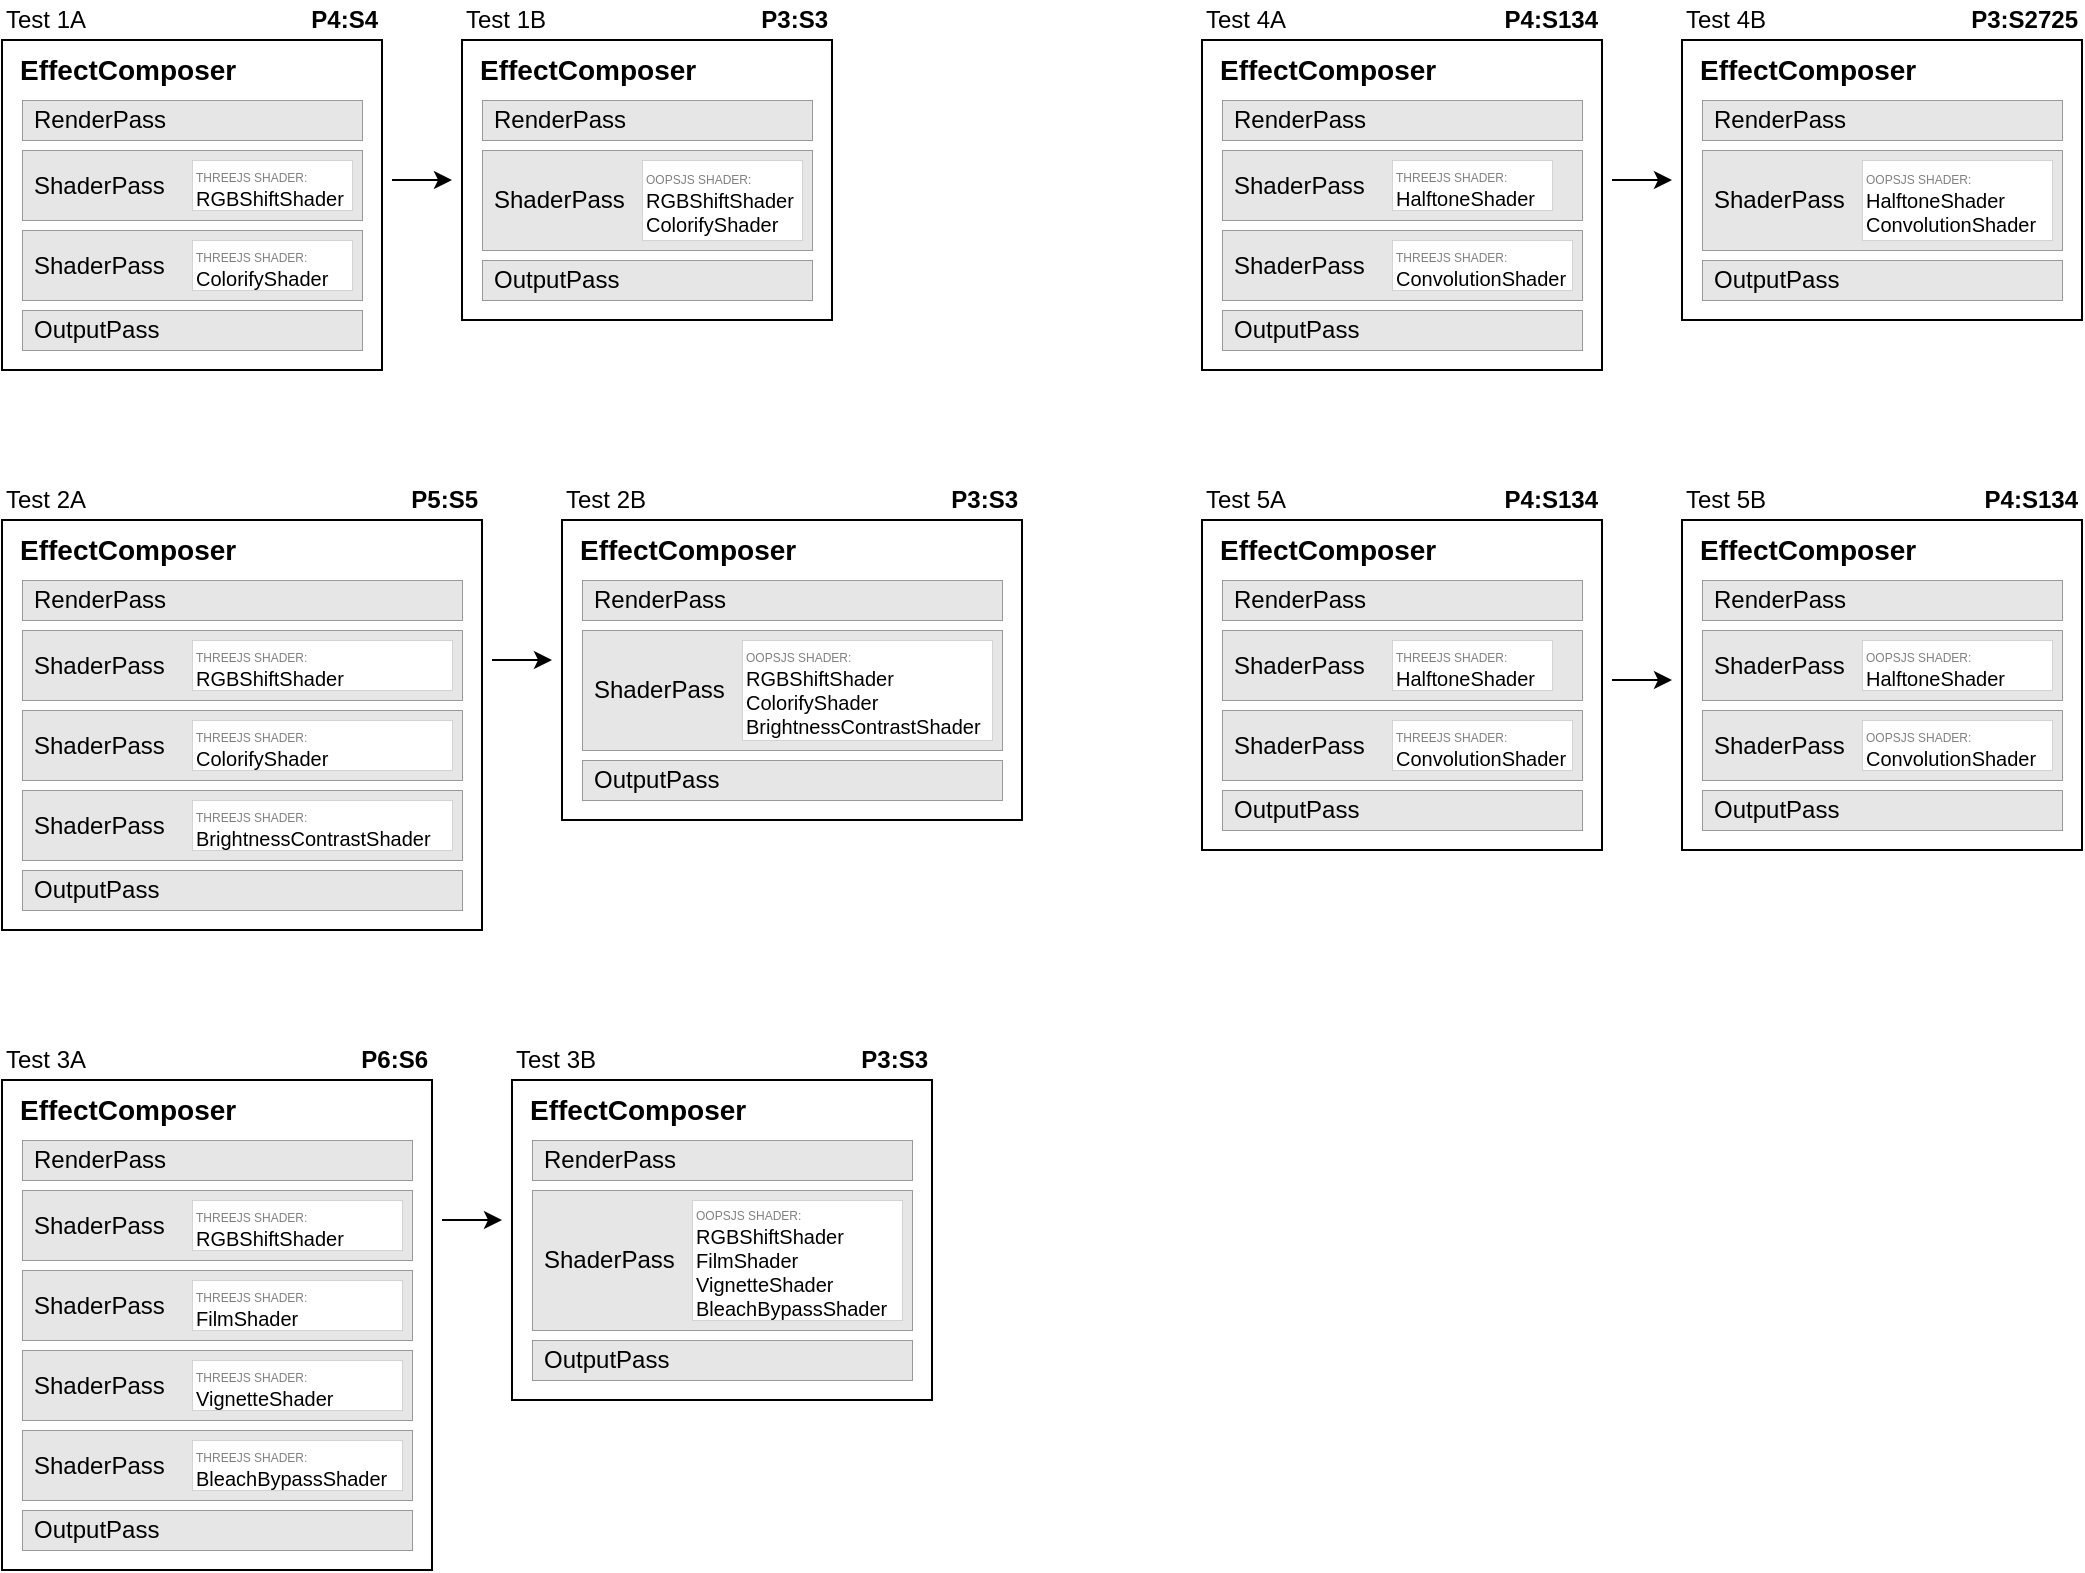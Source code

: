 <mxfile version="22.1.2" type="device">
  <diagram name="Page-1" id="CyPKNQ1HU_vYMt_n4ujV">
    <mxGraphModel dx="592" dy="356" grid="1" gridSize="10" guides="1" tooltips="1" connect="1" arrows="1" fold="1" page="1" pageScale="1" pageWidth="583" pageHeight="413" math="0" shadow="0">
      <root>
        <mxCell id="0" />
        <mxCell id="1" parent="0" />
        <mxCell id="z27PYvrwqwD2D8zJKGjH-8" value="EffectComposer" style="rounded=0;whiteSpace=wrap;html=1;fillColor=#FFFFFF;align=left;fontSize=14;fontStyle=1;verticalAlign=top;spacingLeft=7;glass=0;" vertex="1" parent="1">
          <mxGeometry x="920" y="280" width="200" height="165" as="geometry" />
        </mxCell>
        <mxCell id="z27PYvrwqwD2D8zJKGjH-19" value="ShaderPass" style="rounded=0;whiteSpace=wrap;html=1;fillColor=#E6E6E6;align=left;strokeColor=#999999;strokeWidth=0.5;arcSize=6;spacingLeft=4;glass=0;" vertex="1" parent="1">
          <mxGeometry x="930" y="375" width="180" height="35" as="geometry" />
        </mxCell>
        <mxCell id="dVzY-ISP-nyTnl-DAH4u-1" value="EffectComposer" style="rounded=0;whiteSpace=wrap;html=1;fillColor=#FFFFFF;align=left;fontSize=14;verticalAlign=top;fontStyle=1;arcSize=5;spacingLeft=7;glass=0;" parent="1" vertex="1">
          <mxGeometry x="80" y="40" width="190" height="165" as="geometry" />
        </mxCell>
        <mxCell id="dVzY-ISP-nyTnl-DAH4u-3" value="RenderPass" style="rounded=0;whiteSpace=wrap;html=1;fillColor=#E6E6E6;align=left;strokeColor=#999999;strokeWidth=0.5;spacingLeft=4;glass=0;" parent="1" vertex="1">
          <mxGeometry x="90" y="70" width="170" height="20" as="geometry" />
        </mxCell>
        <mxCell id="dVzY-ISP-nyTnl-DAH4u-5" value="ShaderPass" style="rounded=0;whiteSpace=wrap;html=1;fillColor=#E6E6E6;align=left;strokeColor=#999999;strokeWidth=0.5;arcSize=8;spacingLeft=4;glass=0;" parent="1" vertex="1">
          <mxGeometry x="90" y="95" width="170" height="35" as="geometry" />
        </mxCell>
        <mxCell id="dVzY-ISP-nyTnl-DAH4u-7" value="&lt;div style=&quot;&quot;&gt;&lt;span style=&quot;font-size: 6px; background-color: initial;&quot;&gt;&lt;font color=&quot;#808080&quot;&gt;THREEJS SHADER:&lt;/font&gt;&lt;/span&gt;&lt;/div&gt;RGBShiftShader" style="rounded=0;whiteSpace=wrap;html=1;fillColor=#FFFFFF;align=left;strokeColor=#B3B3B3;strokeWidth=0.5;dashed=1;dashPattern=1 1;fontSize=10;glass=0;" parent="1" vertex="1">
          <mxGeometry x="175" y="100" width="80" height="25" as="geometry" />
        </mxCell>
        <mxCell id="dVzY-ISP-nyTnl-DAH4u-8" value="ShaderPass" style="rounded=0;whiteSpace=wrap;html=1;fillColor=#E6E6E6;align=left;strokeColor=#999999;strokeWidth=0.5;arcSize=10;spacingLeft=4;glass=0;" parent="1" vertex="1">
          <mxGeometry x="90" y="135" width="170" height="35" as="geometry" />
        </mxCell>
        <mxCell id="dVzY-ISP-nyTnl-DAH4u-9" value="&lt;font style=&quot;font-size: 6px;&quot; color=&quot;#808080&quot;&gt;THREEJS SHADER:&lt;/font&gt;&lt;br&gt;ColorifyShader" style="rounded=0;whiteSpace=wrap;html=1;fillColor=#FFFFFF;align=left;strokeColor=#B3B3B3;strokeWidth=0.5;dashed=1;dashPattern=1 1;fontSize=10;glass=0;" parent="1" vertex="1">
          <mxGeometry x="175" y="140" width="80" height="25" as="geometry" />
        </mxCell>
        <mxCell id="dVzY-ISP-nyTnl-DAH4u-10" value="OutputPass" style="rounded=0;whiteSpace=wrap;html=1;fillColor=#E6E6E6;align=left;strokeColor=#999999;strokeWidth=0.5;spacingLeft=4;glass=0;" parent="1" vertex="1">
          <mxGeometry x="90" y="175" width="170" height="20" as="geometry" />
        </mxCell>
        <mxCell id="dVzY-ISP-nyTnl-DAH4u-11" value="EffectComposer" style="rounded=0;whiteSpace=wrap;html=1;fillColor=#FFFFFF;align=left;fontSize=14;fontStyle=1;verticalAlign=top;spacingLeft=7;glass=0;" parent="1" vertex="1">
          <mxGeometry x="310" y="40" width="185" height="140" as="geometry" />
        </mxCell>
        <mxCell id="dVzY-ISP-nyTnl-DAH4u-13" value="RenderPass" style="rounded=0;whiteSpace=wrap;html=1;fillColor=#E6E6E6;align=left;strokeColor=#999999;strokeWidth=0.5;spacingLeft=4;glass=0;" parent="1" vertex="1">
          <mxGeometry x="320" y="70" width="165" height="20" as="geometry" />
        </mxCell>
        <mxCell id="dVzY-ISP-nyTnl-DAH4u-14" value="ShaderPass" style="rounded=0;whiteSpace=wrap;html=1;fillColor=#E6E6E6;align=left;strokeColor=#999999;strokeWidth=0.5;arcSize=6;spacingLeft=4;glass=0;" parent="1" vertex="1">
          <mxGeometry x="320" y="95" width="165" height="50" as="geometry" />
        </mxCell>
        <mxCell id="dVzY-ISP-nyTnl-DAH4u-18" value="OutputPass" style="rounded=0;whiteSpace=wrap;html=1;fillColor=#E6E6E6;align=left;strokeColor=#999999;strokeWidth=0.5;spacingLeft=4;glass=0;" parent="1" vertex="1">
          <mxGeometry x="320" y="150" width="165" height="20" as="geometry" />
        </mxCell>
        <mxCell id="dVzY-ISP-nyTnl-DAH4u-41" value="&lt;font style=&quot;font-size: 6px;&quot; color=&quot;#808080&quot;&gt;OOPSJS SHADER:&lt;/font&gt;&lt;br&gt;RGBShiftShader&lt;br&gt;ColorifyShader" style="rounded=0;whiteSpace=wrap;html=1;fillColor=#FFFFFF;align=left;strokeColor=#B3B3B3;strokeWidth=0.5;dashed=1;dashPattern=1 1;fontSize=10;glass=0;" parent="1" vertex="1">
          <mxGeometry x="400" y="100" width="80" height="40" as="geometry" />
        </mxCell>
        <mxCell id="dVzY-ISP-nyTnl-DAH4u-46" value="" style="endArrow=classic;html=1;rounded=0;" parent="1" edge="1">
          <mxGeometry width="50" height="50" relative="1" as="geometry">
            <mxPoint x="275" y="110" as="sourcePoint" />
            <mxPoint x="305" y="110" as="targetPoint" />
          </mxGeometry>
        </mxCell>
        <mxCell id="dVzY-ISP-nyTnl-DAH4u-48" value="Test 1A" style="text;html=1;strokeColor=none;fillColor=none;align=left;verticalAlign=middle;whiteSpace=wrap;rounded=0;" parent="1" vertex="1">
          <mxGeometry x="80" y="20" width="60" height="20" as="geometry" />
        </mxCell>
        <mxCell id="dVzY-ISP-nyTnl-DAH4u-49" value="Test 1B" style="text;html=1;strokeColor=none;fillColor=none;align=left;verticalAlign=middle;whiteSpace=wrap;rounded=0;" parent="1" vertex="1">
          <mxGeometry x="310" y="20" width="60" height="20" as="geometry" />
        </mxCell>
        <mxCell id="LNhnB2jVi7hmLSDCqyhb-1" value="EffectComposer" style="rounded=0;whiteSpace=wrap;html=1;fillColor=#FFFFFF;align=left;fontSize=14;verticalAlign=top;fontStyle=1;arcSize=5;spacingLeft=7;glass=0;" parent="1" vertex="1">
          <mxGeometry x="80" y="280" width="240" height="205" as="geometry" />
        </mxCell>
        <mxCell id="LNhnB2jVi7hmLSDCqyhb-2" value="RenderPass" style="rounded=0;whiteSpace=wrap;html=1;fillColor=#E6E6E6;align=left;strokeColor=#999999;strokeWidth=0.5;spacingLeft=4;glass=0;" parent="1" vertex="1">
          <mxGeometry x="90" y="310" width="220" height="20" as="geometry" />
        </mxCell>
        <mxCell id="LNhnB2jVi7hmLSDCqyhb-3" value="ShaderPass" style="rounded=0;whiteSpace=wrap;html=1;fillColor=#E6E6E6;align=left;strokeColor=#999999;strokeWidth=0.5;arcSize=8;spacingLeft=4;glass=0;" parent="1" vertex="1">
          <mxGeometry x="90" y="335" width="220" height="35" as="geometry" />
        </mxCell>
        <mxCell id="LNhnB2jVi7hmLSDCqyhb-4" value="&lt;div style=&quot;&quot;&gt;&lt;span style=&quot;font-size: 6px; background-color: initial;&quot;&gt;&lt;font color=&quot;#808080&quot;&gt;THREEJS SHADER:&lt;/font&gt;&lt;/span&gt;&lt;/div&gt;RGBShiftShader" style="rounded=0;whiteSpace=wrap;html=1;fillColor=#FFFFFF;align=left;strokeColor=#B3B3B3;strokeWidth=0.5;dashed=1;dashPattern=1 1;fontSize=10;glass=0;" parent="1" vertex="1">
          <mxGeometry x="175" y="340" width="130" height="25" as="geometry" />
        </mxCell>
        <mxCell id="LNhnB2jVi7hmLSDCqyhb-5" value="ShaderPass" style="rounded=0;whiteSpace=wrap;html=1;fillColor=#E6E6E6;align=left;strokeColor=#999999;strokeWidth=0.5;arcSize=10;spacingLeft=4;glass=0;" parent="1" vertex="1">
          <mxGeometry x="90" y="415" width="220" height="35" as="geometry" />
        </mxCell>
        <mxCell id="LNhnB2jVi7hmLSDCqyhb-6" value="&lt;font style=&quot;font-size: 6px;&quot; color=&quot;#808080&quot;&gt;THREEJS SHADER:&lt;/font&gt;&lt;br&gt;BrightnessContrastShader" style="rounded=0;whiteSpace=wrap;html=1;fillColor=#FFFFFF;align=left;strokeColor=#B3B3B3;strokeWidth=0.5;dashed=1;dashPattern=1 1;fontSize=10;glass=0;" parent="1" vertex="1">
          <mxGeometry x="175" y="420" width="130" height="25" as="geometry" />
        </mxCell>
        <mxCell id="LNhnB2jVi7hmLSDCqyhb-7" value="OutputPass" style="rounded=0;whiteSpace=wrap;html=1;fillColor=#E6E6E6;align=left;strokeColor=#999999;strokeWidth=0.5;spacingLeft=4;glass=0;" parent="1" vertex="1">
          <mxGeometry x="90" y="455" width="220" height="20" as="geometry" />
        </mxCell>
        <mxCell id="LNhnB2jVi7hmLSDCqyhb-8" value="EffectComposer" style="rounded=0;whiteSpace=wrap;html=1;fillColor=#FFFFFF;align=left;fontSize=14;fontStyle=1;verticalAlign=top;spacingLeft=7;glass=0;" parent="1" vertex="1">
          <mxGeometry x="360" y="280" width="230" height="150" as="geometry" />
        </mxCell>
        <mxCell id="LNhnB2jVi7hmLSDCqyhb-9" value="RenderPass" style="rounded=0;whiteSpace=wrap;html=1;fillColor=#E6E6E6;align=left;strokeColor=#999999;strokeWidth=0.5;spacingLeft=4;glass=0;" parent="1" vertex="1">
          <mxGeometry x="370" y="310" width="210" height="20" as="geometry" />
        </mxCell>
        <mxCell id="LNhnB2jVi7hmLSDCqyhb-10" value="ShaderPass" style="rounded=0;whiteSpace=wrap;html=1;fillColor=#E6E6E6;align=left;strokeColor=#999999;strokeWidth=0.5;arcSize=6;spacingLeft=4;glass=0;" parent="1" vertex="1">
          <mxGeometry x="370" y="335" width="210" height="60" as="geometry" />
        </mxCell>
        <mxCell id="LNhnB2jVi7hmLSDCqyhb-11" value="OutputPass" style="rounded=0;whiteSpace=wrap;html=1;fillColor=#E6E6E6;align=left;strokeColor=#999999;strokeWidth=0.5;spacingLeft=4;glass=0;" parent="1" vertex="1">
          <mxGeometry x="370" y="400" width="210" height="20" as="geometry" />
        </mxCell>
        <mxCell id="LNhnB2jVi7hmLSDCqyhb-12" value="&lt;font style=&quot;font-size: 6px;&quot; color=&quot;#808080&quot;&gt;OOPSJS SHADER:&lt;/font&gt;&lt;br&gt;RGBShiftShader&lt;br&gt;ColorifyShader&lt;br&gt;BrightnessContrastShader" style="rounded=0;whiteSpace=wrap;html=1;fillColor=#FFFFFF;align=left;strokeColor=#B3B3B3;strokeWidth=0.5;dashed=1;dashPattern=1 1;fontSize=10;glass=0;" parent="1" vertex="1">
          <mxGeometry x="450" y="340" width="125" height="50" as="geometry" />
        </mxCell>
        <mxCell id="LNhnB2jVi7hmLSDCqyhb-13" value="" style="endArrow=classic;html=1;rounded=0;" parent="1" edge="1">
          <mxGeometry width="50" height="50" relative="1" as="geometry">
            <mxPoint x="325" y="350" as="sourcePoint" />
            <mxPoint x="355" y="350" as="targetPoint" />
          </mxGeometry>
        </mxCell>
        <mxCell id="LNhnB2jVi7hmLSDCqyhb-14" value="Test 2A" style="text;html=1;strokeColor=none;fillColor=none;align=left;verticalAlign=middle;whiteSpace=wrap;rounded=0;" parent="1" vertex="1">
          <mxGeometry x="80" y="260" width="60" height="20" as="geometry" />
        </mxCell>
        <mxCell id="LNhnB2jVi7hmLSDCqyhb-15" value="Test 2B" style="text;html=1;strokeColor=none;fillColor=none;align=left;verticalAlign=middle;whiteSpace=wrap;rounded=0;" parent="1" vertex="1">
          <mxGeometry x="360" y="260" width="60" height="20" as="geometry" />
        </mxCell>
        <mxCell id="LNhnB2jVi7hmLSDCqyhb-18" value="ShaderPass" style="rounded=0;whiteSpace=wrap;html=1;fillColor=#E6E6E6;align=left;strokeColor=#999999;strokeWidth=0.5;arcSize=10;spacingLeft=4;glass=0;" parent="1" vertex="1">
          <mxGeometry x="90" y="375" width="220" height="35" as="geometry" />
        </mxCell>
        <mxCell id="LNhnB2jVi7hmLSDCqyhb-19" value="&lt;font style=&quot;font-size: 6px;&quot; color=&quot;#808080&quot;&gt;THREEJS SHADER:&lt;/font&gt;&lt;br&gt;ColorifyShader" style="rounded=0;whiteSpace=wrap;html=1;fillColor=#FFFFFF;align=left;strokeColor=#B3B3B3;strokeWidth=0.5;dashed=1;dashPattern=1 1;fontSize=10;glass=0;" parent="1" vertex="1">
          <mxGeometry x="175" y="380" width="130" height="25" as="geometry" />
        </mxCell>
        <mxCell id="xjPTb1c9PKqdjYzPUaCZ-1" value="EffectComposer" style="rounded=0;whiteSpace=wrap;html=1;fillColor=#FFFFFF;align=left;fontSize=14;verticalAlign=top;fontStyle=1;arcSize=5;spacingLeft=7;glass=0;" parent="1" vertex="1">
          <mxGeometry x="80" y="560" width="215" height="245" as="geometry" />
        </mxCell>
        <mxCell id="xjPTb1c9PKqdjYzPUaCZ-2" value="RenderPass" style="rounded=0;whiteSpace=wrap;html=1;fillColor=#E6E6E6;align=left;strokeColor=#999999;strokeWidth=0.5;spacingLeft=4;glass=0;" parent="1" vertex="1">
          <mxGeometry x="90" y="590" width="195" height="20" as="geometry" />
        </mxCell>
        <mxCell id="xjPTb1c9PKqdjYzPUaCZ-3" value="ShaderPass" style="rounded=0;whiteSpace=wrap;html=1;fillColor=#E6E6E6;align=left;strokeColor=#999999;strokeWidth=0.5;arcSize=8;spacingLeft=4;glass=0;" parent="1" vertex="1">
          <mxGeometry x="90" y="615" width="195" height="35" as="geometry" />
        </mxCell>
        <mxCell id="xjPTb1c9PKqdjYzPUaCZ-4" value="&lt;div style=&quot;&quot;&gt;&lt;span style=&quot;font-size: 6px; background-color: initial;&quot;&gt;&lt;font color=&quot;#808080&quot;&gt;THREEJS SHADER:&lt;/font&gt;&lt;/span&gt;&lt;/div&gt;RGBShiftShader" style="rounded=0;whiteSpace=wrap;html=1;fillColor=#FFFFFF;align=left;strokeColor=#B3B3B3;strokeWidth=0.5;dashed=1;dashPattern=1 1;fontSize=10;glass=0;" parent="1" vertex="1">
          <mxGeometry x="175" y="620" width="105" height="25" as="geometry" />
        </mxCell>
        <mxCell id="xjPTb1c9PKqdjYzPUaCZ-5" value="ShaderPass" style="rounded=0;whiteSpace=wrap;html=1;fillColor=#E6E6E6;align=left;strokeColor=#999999;strokeWidth=0.5;arcSize=10;spacingLeft=4;glass=0;" parent="1" vertex="1">
          <mxGeometry x="90" y="735" width="195" height="35" as="geometry" />
        </mxCell>
        <mxCell id="xjPTb1c9PKqdjYzPUaCZ-6" value="&lt;font style=&quot;font-size: 6px;&quot; color=&quot;#808080&quot;&gt;THREEJS SHADER:&lt;/font&gt;&lt;br&gt;BleachBypassShader" style="rounded=0;whiteSpace=wrap;html=1;fillColor=#FFFFFF;align=left;strokeColor=#B3B3B3;strokeWidth=0.5;dashed=1;dashPattern=1 1;fontSize=10;glass=0;" parent="1" vertex="1">
          <mxGeometry x="175" y="740" width="105" height="25" as="geometry" />
        </mxCell>
        <mxCell id="xjPTb1c9PKqdjYzPUaCZ-7" value="OutputPass" style="rounded=0;whiteSpace=wrap;html=1;fillColor=#E6E6E6;align=left;strokeColor=#999999;strokeWidth=0.5;spacingLeft=4;glass=0;" parent="1" vertex="1">
          <mxGeometry x="90" y="775" width="195" height="20" as="geometry" />
        </mxCell>
        <mxCell id="xjPTb1c9PKqdjYzPUaCZ-8" value="EffectComposer" style="rounded=0;whiteSpace=wrap;html=1;fillColor=#FFFFFF;align=left;fontSize=14;fontStyle=1;verticalAlign=top;spacingLeft=7;glass=0;" parent="1" vertex="1">
          <mxGeometry x="335" y="560" width="210" height="160" as="geometry" />
        </mxCell>
        <mxCell id="xjPTb1c9PKqdjYzPUaCZ-9" value="RenderPass" style="rounded=0;whiteSpace=wrap;html=1;fillColor=#E6E6E6;align=left;strokeColor=#999999;strokeWidth=0.5;spacingLeft=4;glass=0;" parent="1" vertex="1">
          <mxGeometry x="345" y="590" width="190" height="20" as="geometry" />
        </mxCell>
        <mxCell id="xjPTb1c9PKqdjYzPUaCZ-10" value="ShaderPass" style="rounded=0;whiteSpace=wrap;html=1;fillColor=#E6E6E6;align=left;strokeColor=#999999;strokeWidth=0.5;arcSize=6;spacingLeft=4;glass=0;" parent="1" vertex="1">
          <mxGeometry x="345" y="615" width="190" height="70" as="geometry" />
        </mxCell>
        <mxCell id="xjPTb1c9PKqdjYzPUaCZ-11" value="OutputPass" style="rounded=0;whiteSpace=wrap;html=1;fillColor=#E6E6E6;align=left;strokeColor=#999999;strokeWidth=0.5;spacingLeft=4;glass=0;" parent="1" vertex="1">
          <mxGeometry x="345" y="690" width="190" height="20" as="geometry" />
        </mxCell>
        <mxCell id="xjPTb1c9PKqdjYzPUaCZ-12" value="&lt;font style=&quot;font-size: 6px;&quot; color=&quot;#808080&quot;&gt;OOPSJS SHADER:&lt;/font&gt;&lt;br&gt;RGBShiftShader&lt;br&gt;FilmShader&lt;br&gt;VignetteShader&lt;br&gt;BleachBypassShader" style="rounded=0;whiteSpace=wrap;html=1;fillColor=#FFFFFF;align=left;strokeColor=#B3B3B3;strokeWidth=0.5;dashed=1;dashPattern=1 1;fontSize=10;glass=0;" parent="1" vertex="1">
          <mxGeometry x="425" y="620" width="105" height="60" as="geometry" />
        </mxCell>
        <mxCell id="xjPTb1c9PKqdjYzPUaCZ-13" value="" style="endArrow=classic;html=1;rounded=0;" parent="1" edge="1">
          <mxGeometry width="50" height="50" relative="1" as="geometry">
            <mxPoint x="300" y="630" as="sourcePoint" />
            <mxPoint x="330" y="630" as="targetPoint" />
          </mxGeometry>
        </mxCell>
        <mxCell id="xjPTb1c9PKqdjYzPUaCZ-14" value="Test 3A" style="text;html=1;strokeColor=none;fillColor=none;align=left;verticalAlign=middle;whiteSpace=wrap;rounded=0;" parent="1" vertex="1">
          <mxGeometry x="80" y="540" width="60" height="20" as="geometry" />
        </mxCell>
        <mxCell id="xjPTb1c9PKqdjYzPUaCZ-15" value="Test 3B" style="text;html=1;strokeColor=none;fillColor=none;align=left;verticalAlign=middle;whiteSpace=wrap;rounded=0;" parent="1" vertex="1">
          <mxGeometry x="335" y="540" width="60" height="20" as="geometry" />
        </mxCell>
        <mxCell id="xjPTb1c9PKqdjYzPUaCZ-16" value="ShaderPass" style="rounded=0;whiteSpace=wrap;html=1;fillColor=#E6E6E6;align=left;strokeColor=#999999;strokeWidth=0.5;arcSize=10;spacingLeft=4;glass=0;" parent="1" vertex="1">
          <mxGeometry x="90" y="695" width="195" height="35" as="geometry" />
        </mxCell>
        <mxCell id="xjPTb1c9PKqdjYzPUaCZ-17" value="&lt;font style=&quot;font-size: 6px;&quot; color=&quot;#808080&quot;&gt;THREEJS SHADER:&lt;/font&gt;&lt;br&gt;VignetteShader" style="rounded=0;whiteSpace=wrap;html=1;fillColor=#FFFFFF;align=left;strokeColor=#B3B3B3;strokeWidth=0.5;dashed=1;dashPattern=1 1;fontSize=10;glass=0;" parent="1" vertex="1">
          <mxGeometry x="175" y="700" width="105" height="25" as="geometry" />
        </mxCell>
        <mxCell id="xjPTb1c9PKqdjYzPUaCZ-18" value="ShaderPass" style="rounded=0;whiteSpace=wrap;html=1;fillColor=#E6E6E6;align=left;strokeColor=#999999;strokeWidth=0.5;arcSize=10;spacingLeft=4;glass=0;" parent="1" vertex="1">
          <mxGeometry x="90" y="655" width="195" height="35" as="geometry" />
        </mxCell>
        <mxCell id="xjPTb1c9PKqdjYzPUaCZ-19" value="&lt;font style=&quot;font-size: 6px;&quot; color=&quot;#808080&quot;&gt;THREEJS SHADER:&lt;/font&gt;&lt;br&gt;FilmShader" style="rounded=0;whiteSpace=wrap;html=1;fillColor=#FFFFFF;align=left;strokeColor=#B3B3B3;strokeWidth=0.5;dashed=1;dashPattern=1 1;fontSize=10;glass=0;" parent="1" vertex="1">
          <mxGeometry x="175" y="660" width="105" height="25" as="geometry" />
        </mxCell>
        <mxCell id="0ju5UbxJ5KzG1m7ounL9-1" value="EffectComposer" style="rounded=0;whiteSpace=wrap;html=1;fillColor=#FFFFFF;align=left;fontSize=14;verticalAlign=top;fontStyle=1;arcSize=5;spacingLeft=7;glass=0;" parent="1" vertex="1">
          <mxGeometry x="680" y="40" width="200" height="165" as="geometry" />
        </mxCell>
        <mxCell id="0ju5UbxJ5KzG1m7ounL9-2" value="RenderPass" style="rounded=0;whiteSpace=wrap;html=1;fillColor=#E6E6E6;align=left;strokeColor=#999999;strokeWidth=0.5;spacingLeft=4;glass=0;" parent="1" vertex="1">
          <mxGeometry x="690" y="70" width="180" height="20" as="geometry" />
        </mxCell>
        <mxCell id="0ju5UbxJ5KzG1m7ounL9-3" value="ShaderPass" style="rounded=0;whiteSpace=wrap;html=1;fillColor=#E6E6E6;align=left;strokeColor=#999999;strokeWidth=0.5;arcSize=8;spacingLeft=4;glass=0;" parent="1" vertex="1">
          <mxGeometry x="690" y="95" width="180" height="35" as="geometry" />
        </mxCell>
        <mxCell id="0ju5UbxJ5KzG1m7ounL9-4" value="&lt;div style=&quot;&quot;&gt;&lt;span style=&quot;font-size: 6px; background-color: initial;&quot;&gt;&lt;font color=&quot;#808080&quot;&gt;THREEJS SHADER:&lt;/font&gt;&lt;/span&gt;&lt;/div&gt;HalftoneShader" style="rounded=0;whiteSpace=wrap;html=1;fillColor=#FFFFFF;align=left;strokeColor=#B3B3B3;strokeWidth=0.5;dashed=1;dashPattern=1 1;fontSize=10;glass=0;" parent="1" vertex="1">
          <mxGeometry x="775" y="100" width="80" height="25" as="geometry" />
        </mxCell>
        <mxCell id="0ju5UbxJ5KzG1m7ounL9-5" value="ShaderPass" style="rounded=0;whiteSpace=wrap;html=1;fillColor=#E6E6E6;align=left;strokeColor=#999999;strokeWidth=0.5;arcSize=10;spacingLeft=4;glass=0;" parent="1" vertex="1">
          <mxGeometry x="690" y="135" width="180" height="35" as="geometry" />
        </mxCell>
        <mxCell id="0ju5UbxJ5KzG1m7ounL9-6" value="&lt;font style=&quot;font-size: 6px;&quot; color=&quot;#808080&quot;&gt;THREEJS SHADER:&lt;/font&gt;&lt;br&gt;ConvolutionShader" style="rounded=0;whiteSpace=wrap;html=1;fillColor=#FFFFFF;align=left;strokeColor=#B3B3B3;strokeWidth=0.5;dashed=1;dashPattern=1 1;fontSize=10;glass=0;" parent="1" vertex="1">
          <mxGeometry x="775" y="140" width="90" height="25" as="geometry" />
        </mxCell>
        <mxCell id="0ju5UbxJ5KzG1m7ounL9-7" value="OutputPass" style="rounded=0;whiteSpace=wrap;html=1;fillColor=#E6E6E6;align=left;strokeColor=#999999;strokeWidth=0.5;spacingLeft=4;glass=0;" parent="1" vertex="1">
          <mxGeometry x="690" y="175" width="180" height="20" as="geometry" />
        </mxCell>
        <mxCell id="0ju5UbxJ5KzG1m7ounL9-8" value="EffectComposer" style="rounded=0;whiteSpace=wrap;html=1;fillColor=#FFFFFF;align=left;fontSize=14;fontStyle=1;verticalAlign=top;spacingLeft=7;glass=0;" parent="1" vertex="1">
          <mxGeometry x="920" y="40" width="200" height="140" as="geometry" />
        </mxCell>
        <mxCell id="0ju5UbxJ5KzG1m7ounL9-9" value="RenderPass" style="rounded=0;whiteSpace=wrap;html=1;fillColor=#E6E6E6;align=left;strokeColor=#999999;strokeWidth=0.5;spacingLeft=4;glass=0;" parent="1" vertex="1">
          <mxGeometry x="930" y="70" width="180" height="20" as="geometry" />
        </mxCell>
        <mxCell id="0ju5UbxJ5KzG1m7ounL9-10" value="ShaderPass" style="rounded=0;whiteSpace=wrap;html=1;fillColor=#E6E6E6;align=left;strokeColor=#999999;strokeWidth=0.5;arcSize=6;spacingLeft=4;glass=0;" parent="1" vertex="1">
          <mxGeometry x="930" y="95" width="180" height="50" as="geometry" />
        </mxCell>
        <mxCell id="0ju5UbxJ5KzG1m7ounL9-11" value="OutputPass" style="rounded=0;whiteSpace=wrap;html=1;fillColor=#E6E6E6;align=left;strokeColor=#999999;strokeWidth=0.5;spacingLeft=4;glass=0;" parent="1" vertex="1">
          <mxGeometry x="930" y="150" width="180" height="20" as="geometry" />
        </mxCell>
        <mxCell id="0ju5UbxJ5KzG1m7ounL9-12" value="&lt;font style=&quot;font-size: 6px;&quot; color=&quot;#808080&quot;&gt;OOPSJS SHADER:&lt;/font&gt;&lt;br&gt;HalftoneShader&lt;br&gt;ConvolutionShader" style="rounded=0;whiteSpace=wrap;html=1;fillColor=#FFFFFF;align=left;strokeColor=#B3B3B3;strokeWidth=0.5;dashed=1;dashPattern=1 1;fontSize=10;glass=0;" parent="1" vertex="1">
          <mxGeometry x="1010" y="100" width="95" height="40" as="geometry" />
        </mxCell>
        <mxCell id="0ju5UbxJ5KzG1m7ounL9-13" value="" style="endArrow=classic;html=1;rounded=0;" parent="1" edge="1">
          <mxGeometry width="50" height="50" relative="1" as="geometry">
            <mxPoint x="885" y="110" as="sourcePoint" />
            <mxPoint x="915" y="110" as="targetPoint" />
          </mxGeometry>
        </mxCell>
        <mxCell id="0ju5UbxJ5KzG1m7ounL9-14" value="Test 4A" style="text;html=1;strokeColor=none;fillColor=none;align=left;verticalAlign=middle;whiteSpace=wrap;rounded=0;" parent="1" vertex="1">
          <mxGeometry x="680" y="20" width="60" height="20" as="geometry" />
        </mxCell>
        <mxCell id="0ju5UbxJ5KzG1m7ounL9-15" value="Test 4B" style="text;html=1;strokeColor=none;fillColor=none;align=left;verticalAlign=middle;whiteSpace=wrap;rounded=0;" parent="1" vertex="1">
          <mxGeometry x="920" y="20" width="60" height="20" as="geometry" />
        </mxCell>
        <mxCell id="0ju5UbxJ5KzG1m7ounL9-16" value="&lt;b&gt;P4:S4&lt;/b&gt;" style="text;html=1;strokeColor=none;fillColor=none;align=right;verticalAlign=middle;whiteSpace=wrap;rounded=0;" parent="1" vertex="1">
          <mxGeometry x="220" y="20" width="50" height="20" as="geometry" />
        </mxCell>
        <mxCell id="0ju5UbxJ5KzG1m7ounL9-17" value="&lt;b&gt;P3:S3&lt;/b&gt;" style="text;html=1;strokeColor=none;fillColor=none;align=right;verticalAlign=middle;whiteSpace=wrap;rounded=0;" parent="1" vertex="1">
          <mxGeometry x="440" y="20" width="55" height="20" as="geometry" />
        </mxCell>
        <mxCell id="0ju5UbxJ5KzG1m7ounL9-18" value="&lt;b&gt;P5:S5&lt;/b&gt;" style="text;html=1;strokeColor=none;fillColor=none;align=right;verticalAlign=middle;whiteSpace=wrap;rounded=0;" parent="1" vertex="1">
          <mxGeometry x="270" y="260" width="50" height="20" as="geometry" />
        </mxCell>
        <mxCell id="0ju5UbxJ5KzG1m7ounL9-19" value="&lt;b&gt;P3:S3&lt;/b&gt;" style="text;html=1;strokeColor=none;fillColor=none;align=right;verticalAlign=middle;whiteSpace=wrap;rounded=0;" parent="1" vertex="1">
          <mxGeometry x="535" y="260" width="55" height="20" as="geometry" />
        </mxCell>
        <mxCell id="0ju5UbxJ5KzG1m7ounL9-20" value="&lt;b&gt;P6:S6&lt;/b&gt;" style="text;html=1;strokeColor=none;fillColor=none;align=right;verticalAlign=middle;whiteSpace=wrap;rounded=0;" parent="1" vertex="1">
          <mxGeometry x="245" y="540" width="50" height="20" as="geometry" />
        </mxCell>
        <mxCell id="0ju5UbxJ5KzG1m7ounL9-21" value="&lt;b&gt;P3:S3&lt;/b&gt;" style="text;html=1;strokeColor=none;fillColor=none;align=right;verticalAlign=middle;whiteSpace=wrap;rounded=0;" parent="1" vertex="1">
          <mxGeometry x="490" y="540" width="55" height="20" as="geometry" />
        </mxCell>
        <mxCell id="0ju5UbxJ5KzG1m7ounL9-22" value="&lt;b&gt;P4:S134&lt;/b&gt;" style="text;html=1;strokeColor=none;fillColor=none;align=right;verticalAlign=middle;whiteSpace=wrap;rounded=0;" parent="1" vertex="1">
          <mxGeometry x="825" y="20" width="55" height="20" as="geometry" />
        </mxCell>
        <mxCell id="0ju5UbxJ5KzG1m7ounL9-23" value="&lt;b&gt;P3:S2725&lt;/b&gt;" style="text;html=1;strokeColor=none;fillColor=none;align=right;verticalAlign=middle;whiteSpace=wrap;rounded=0;" parent="1" vertex="1">
          <mxGeometry x="1065" y="20" width="55" height="20" as="geometry" />
        </mxCell>
        <mxCell id="z27PYvrwqwD2D8zJKGjH-1" value="EffectComposer" style="rounded=0;whiteSpace=wrap;html=1;fillColor=#FFFFFF;align=left;fontSize=14;verticalAlign=top;fontStyle=1;arcSize=5;spacingLeft=7;glass=0;" vertex="1" parent="1">
          <mxGeometry x="680" y="280" width="200" height="165" as="geometry" />
        </mxCell>
        <mxCell id="z27PYvrwqwD2D8zJKGjH-2" value="RenderPass" style="rounded=0;whiteSpace=wrap;html=1;fillColor=#E6E6E6;align=left;strokeColor=#999999;strokeWidth=0.5;spacingLeft=4;glass=0;" vertex="1" parent="1">
          <mxGeometry x="690" y="310" width="180" height="20" as="geometry" />
        </mxCell>
        <mxCell id="z27PYvrwqwD2D8zJKGjH-3" value="ShaderPass" style="rounded=0;whiteSpace=wrap;html=1;fillColor=#E6E6E6;align=left;strokeColor=#999999;strokeWidth=0.5;arcSize=8;spacingLeft=4;glass=0;" vertex="1" parent="1">
          <mxGeometry x="690" y="335" width="180" height="35" as="geometry" />
        </mxCell>
        <mxCell id="z27PYvrwqwD2D8zJKGjH-4" value="&lt;div style=&quot;&quot;&gt;&lt;span style=&quot;font-size: 6px; background-color: initial;&quot;&gt;&lt;font color=&quot;#808080&quot;&gt;THREEJS SHADER:&lt;/font&gt;&lt;/span&gt;&lt;/div&gt;HalftoneShader" style="rounded=0;whiteSpace=wrap;html=1;fillColor=#FFFFFF;align=left;strokeColor=#B3B3B3;strokeWidth=0.5;dashed=1;dashPattern=1 1;fontSize=10;glass=0;" vertex="1" parent="1">
          <mxGeometry x="775" y="340" width="80" height="25" as="geometry" />
        </mxCell>
        <mxCell id="z27PYvrwqwD2D8zJKGjH-5" value="ShaderPass" style="rounded=0;whiteSpace=wrap;html=1;fillColor=#E6E6E6;align=left;strokeColor=#999999;strokeWidth=0.5;arcSize=10;spacingLeft=4;glass=0;" vertex="1" parent="1">
          <mxGeometry x="690" y="375" width="180" height="35" as="geometry" />
        </mxCell>
        <mxCell id="z27PYvrwqwD2D8zJKGjH-6" value="&lt;font style=&quot;font-size: 6px;&quot; color=&quot;#808080&quot;&gt;THREEJS SHADER:&lt;/font&gt;&lt;br&gt;ConvolutionShader" style="rounded=0;whiteSpace=wrap;html=1;fillColor=#FFFFFF;align=left;strokeColor=#B3B3B3;strokeWidth=0.5;dashed=1;dashPattern=1 1;fontSize=10;glass=0;" vertex="1" parent="1">
          <mxGeometry x="775" y="380" width="90" height="25" as="geometry" />
        </mxCell>
        <mxCell id="z27PYvrwqwD2D8zJKGjH-7" value="OutputPass" style="rounded=0;whiteSpace=wrap;html=1;fillColor=#E6E6E6;align=left;strokeColor=#999999;strokeWidth=0.5;spacingLeft=4;glass=0;" vertex="1" parent="1">
          <mxGeometry x="690" y="415" width="180" height="20" as="geometry" />
        </mxCell>
        <mxCell id="z27PYvrwqwD2D8zJKGjH-9" value="RenderPass" style="rounded=0;whiteSpace=wrap;html=1;fillColor=#E6E6E6;align=left;strokeColor=#999999;strokeWidth=0.5;spacingLeft=4;glass=0;" vertex="1" parent="1">
          <mxGeometry x="930" y="310" width="180" height="20" as="geometry" />
        </mxCell>
        <mxCell id="z27PYvrwqwD2D8zJKGjH-10" value="ShaderPass" style="rounded=0;whiteSpace=wrap;html=1;fillColor=#E6E6E6;align=left;strokeColor=#999999;strokeWidth=0.5;arcSize=6;spacingLeft=4;glass=0;" vertex="1" parent="1">
          <mxGeometry x="930" y="335" width="180" height="35" as="geometry" />
        </mxCell>
        <mxCell id="z27PYvrwqwD2D8zJKGjH-11" value="OutputPass" style="rounded=0;whiteSpace=wrap;html=1;fillColor=#E6E6E6;align=left;strokeColor=#999999;strokeWidth=0.5;spacingLeft=4;glass=0;" vertex="1" parent="1">
          <mxGeometry x="930" y="415" width="180" height="20" as="geometry" />
        </mxCell>
        <mxCell id="z27PYvrwqwD2D8zJKGjH-12" value="&lt;font style=&quot;font-size: 6px;&quot; color=&quot;#808080&quot;&gt;OOPSJS SHADER:&lt;/font&gt;&lt;br&gt;HalftoneShader" style="rounded=0;whiteSpace=wrap;html=1;fillColor=#FFFFFF;align=left;strokeColor=#B3B3B3;strokeWidth=0.5;dashed=1;dashPattern=1 1;fontSize=10;glass=0;" vertex="1" parent="1">
          <mxGeometry x="1010" y="340" width="95" height="25" as="geometry" />
        </mxCell>
        <mxCell id="z27PYvrwqwD2D8zJKGjH-13" value="" style="endArrow=classic;html=1;rounded=0;" edge="1" parent="1">
          <mxGeometry width="50" height="50" relative="1" as="geometry">
            <mxPoint x="885" y="360" as="sourcePoint" />
            <mxPoint x="915" y="360" as="targetPoint" />
          </mxGeometry>
        </mxCell>
        <mxCell id="z27PYvrwqwD2D8zJKGjH-14" value="Test 5A" style="text;html=1;strokeColor=none;fillColor=none;align=left;verticalAlign=middle;whiteSpace=wrap;rounded=0;" vertex="1" parent="1">
          <mxGeometry x="680" y="260" width="60" height="20" as="geometry" />
        </mxCell>
        <mxCell id="z27PYvrwqwD2D8zJKGjH-15" value="Test 5B" style="text;html=1;strokeColor=none;fillColor=none;align=left;verticalAlign=middle;whiteSpace=wrap;rounded=0;" vertex="1" parent="1">
          <mxGeometry x="920" y="260" width="60" height="20" as="geometry" />
        </mxCell>
        <mxCell id="z27PYvrwqwD2D8zJKGjH-16" value="&lt;b&gt;P4:S134&lt;/b&gt;" style="text;html=1;strokeColor=none;fillColor=none;align=right;verticalAlign=middle;whiteSpace=wrap;rounded=0;" vertex="1" parent="1">
          <mxGeometry x="825" y="260" width="55" height="20" as="geometry" />
        </mxCell>
        <mxCell id="z27PYvrwqwD2D8zJKGjH-17" value="&lt;b&gt;P4:S134&lt;/b&gt;" style="text;html=1;strokeColor=none;fillColor=none;align=right;verticalAlign=middle;whiteSpace=wrap;rounded=0;" vertex="1" parent="1">
          <mxGeometry x="1065" y="260" width="55" height="20" as="geometry" />
        </mxCell>
        <mxCell id="z27PYvrwqwD2D8zJKGjH-18" value="&lt;font style=&quot;font-size: 6px;&quot; color=&quot;#808080&quot;&gt;OOPSJS SHADER:&lt;/font&gt;&lt;br&gt;ConvolutionShader" style="rounded=0;whiteSpace=wrap;html=1;fillColor=#FFFFFF;align=left;strokeColor=#B3B3B3;strokeWidth=0.5;dashed=1;dashPattern=1 1;fontSize=10;glass=0;" vertex="1" parent="1">
          <mxGeometry x="1010" y="380" width="95" height="25" as="geometry" />
        </mxCell>
      </root>
    </mxGraphModel>
  </diagram>
</mxfile>
